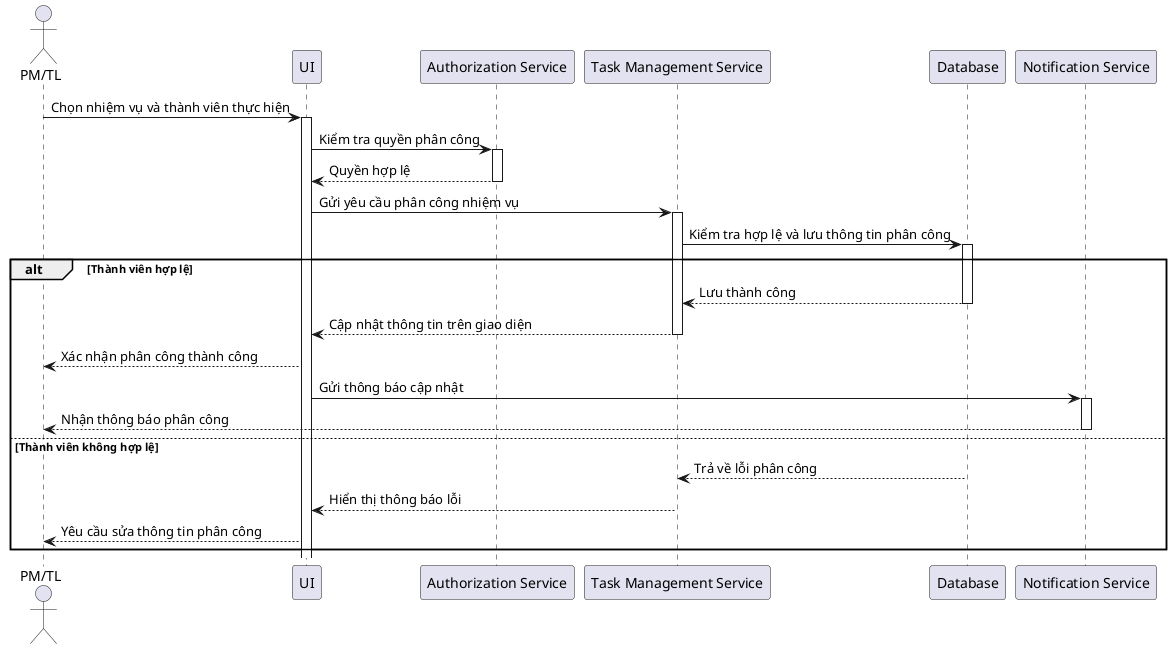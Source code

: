 @startuml
actor "PM/TL" as User

participant "UI" as UI
participant "Authorization Service"
participant "Task Management Service" as System
participant "Database" as DB
participant "Notification Service"

User -> UI: Chọn nhiệm vụ và thành viên thực hiện
activate UI

UI -> "Authorization Service": Kiểm tra quyền phân công
activate "Authorization Service"

"Authorization Service" --> UI: Quyền hợp lệ
deactivate "Authorization Service"

UI -> System: Gửi yêu cầu phân công nhiệm vụ
activate System

System -> DB: Kiểm tra hợp lệ và lưu thông tin phân công
activate DB

alt Thành viên hợp lệ
    DB --> System: Lưu thành công
    deactivate DB

    System --> UI: Cập nhật thông tin trên giao diện
    deactivate System
    UI --> User: Xác nhận phân công thành công

    UI -> "Notification Service": Gửi thông báo cập nhật
    activate "Notification Service"
    "Notification Service" --> User: Nhận thông báo phân công
    deactivate "Notification Service"

else Thành viên không hợp lệ
    DB --> System: Trả về lỗi phân công
    deactivate DB

    System --> UI: Hiển thị thông báo lỗi
    deactivate System
    UI --> User: Yêu cầu sửa thông tin phân công
end

@enduml
